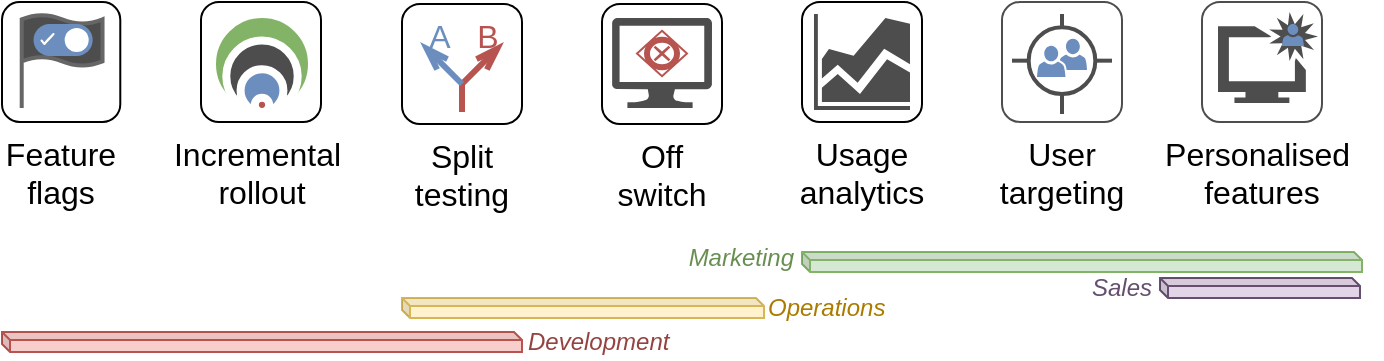 <mxfile version="20.8.10" type="device"><diagram name="Page-1" id="QDhfLIbvbl5jU2fZGouq"><mxGraphModel dx="1084" dy="813" grid="1" gridSize="10" guides="1" tooltips="1" connect="1" arrows="1" fold="1" page="1" pageScale="1" pageWidth="1169" pageHeight="827" math="0" shadow="0"><root><mxCell id="0"/><mxCell id="1" parent="0"/><mxCell id="45mF4wPFuxCTAecs9gJf-19" value="" style="group" parent="1" vertex="1" connectable="0"><mxGeometry x="220" y="80" width="690" height="110" as="geometry"/></mxCell><mxCell id="45mF4wPFuxCTAecs9gJf-10" value="Feature flags" style="rounded=1;whiteSpace=wrap;html=1;fontSize=16;labelPosition=center;verticalLabelPosition=bottom;align=center;verticalAlign=top;fillColor=none;" parent="45mF4wPFuxCTAecs9gJf-19" vertex="1"><mxGeometry width="59.143" height="60" as="geometry"/></mxCell><mxCell id="45mF4wPFuxCTAecs9gJf-2" value="" style="html=1;verticalLabelPosition=bottom;align=center;labelBackgroundColor=#ffffff;verticalAlign=top;strokeWidth=2;strokeColor=#666666;shadow=0;dashed=0;shape=mxgraph.ios7.icons.flag;fontSize=16;fillColor=#4D4D4D;fontColor=#333333;" parent="45mF4wPFuxCTAecs9gJf-19" vertex="1"><mxGeometry x="9.857" y="6" width="40.414" height="47" as="geometry"/></mxCell><mxCell id="45mF4wPFuxCTAecs9gJf-3" value="" style="fillColor=#6C8EBF;strokeColor=none;rounded=1;arcSize=50;sketch=0;hachureGap=4;pointerEvents=0;fontFamily=Architects Daughter;fontSource=https%3A%2F%2Ffonts.googleapis.com%2Fcss%3Ffamily%3DArchitects%2BDaughter;fontSize=20;" parent="45mF4wPFuxCTAecs9gJf-19" vertex="1"><mxGeometry x="15.771" y="11" width="29.571" height="16" as="geometry"/></mxCell><mxCell id="45mF4wPFuxCTAecs9gJf-4" value="" style="shape=ellipse;strokeColor=none;fillColor=#ffffff;sketch=0;hachureGap=4;pointerEvents=0;fontFamily=Architects Daughter;fontSource=https%3A%2F%2Ffonts.googleapis.com%2Fcss%3Ffamily%3DArchitects%2BDaughter;fontSize=20;" parent="45mF4wPFuxCTAecs9gJf-3" vertex="1"><mxGeometry x="1" y="0.5" width="12" height="12" relative="1" as="geometry"><mxPoint x="-14" y="-6" as="offset"/></mxGeometry></mxCell><mxCell id="45mF4wPFuxCTAecs9gJf-5" value="" style="html=1;shadow=0;dashed=0;shape=mxgraph.atlassian.check;strokeColor=#ffffff;sketch=1;hachureGap=4;pointerEvents=0;fontFamily=Architects Daughter;fontSource=https%3A%2F%2Ffonts.googleapis.com%2Fcss%3Ffamily%3DArchitects%2BDaughter;fontSize=20;" parent="45mF4wPFuxCTAecs9gJf-3" vertex="1"><mxGeometry y="0.5" width="6" height="5" relative="1" as="geometry"><mxPoint x="4" y="-3" as="offset"/></mxGeometry></mxCell><mxCell id="45mF4wPFuxCTAecs9gJf-73" value="User targeting" style="rounded=1;whiteSpace=wrap;html=1;fontSize=16;labelPosition=center;verticalLabelPosition=bottom;align=center;verticalAlign=top;fillColor=none;strokeColor=#4D4D4D;" parent="1" vertex="1"><mxGeometry x="720" y="80" width="60" height="60" as="geometry"/></mxCell><mxCell id="45mF4wPFuxCTAecs9gJf-37" value="Incremental&amp;nbsp;&lt;br&gt;rollout" style="rounded=1;whiteSpace=wrap;html=1;fontSize=16;labelPosition=center;verticalLabelPosition=bottom;align=center;verticalAlign=top;fillColor=none;" parent="1" vertex="1"><mxGeometry x="319.5" y="80" width="60" height="60" as="geometry"/></mxCell><mxCell id="45mF4wPFuxCTAecs9gJf-18" value="" style="group" parent="1" vertex="1" connectable="0"><mxGeometry x="420" y="80" width="60" height="61" as="geometry"/></mxCell><mxCell id="45mF4wPFuxCTAecs9gJf-11" value="Split testing" style="rounded=1;whiteSpace=wrap;html=1;fontSize=16;labelPosition=center;verticalLabelPosition=bottom;align=center;verticalAlign=top;fillColor=none;" parent="45mF4wPFuxCTAecs9gJf-18" vertex="1"><mxGeometry y="1" width="60" height="60" as="geometry"/></mxCell><mxCell id="45mF4wPFuxCTAecs9gJf-13" value="" style="endArrow=openThin;html=1;rounded=0;fontSize=12;startSize=8;endSize=8;strokeWidth=3;strokeColor=#B85450;endFill=0;fillColor=#ffe6cc;" parent="45mF4wPFuxCTAecs9gJf-18" edge="1"><mxGeometry width="50" height="50" relative="1" as="geometry"><mxPoint x="30" y="55" as="sourcePoint"/><mxPoint x="50" y="21" as="targetPoint"/><Array as="points"><mxPoint x="30" y="41"/></Array></mxGeometry></mxCell><mxCell id="45mF4wPFuxCTAecs9gJf-14" value="" style="endArrow=openThin;html=1;rounded=0;fontSize=12;startSize=8;endSize=8;curved=1;strokeWidth=3;strokeColor=#6c8ebf;endFill=0;fillColor=#dae8fc;" parent="45mF4wPFuxCTAecs9gJf-18" edge="1"><mxGeometry width="50" height="50" relative="1" as="geometry"><mxPoint x="30" y="41" as="sourcePoint"/><mxPoint x="10" y="21" as="targetPoint"/></mxGeometry></mxCell><mxCell id="45mF4wPFuxCTAecs9gJf-15" value="A" style="text;html=1;strokeColor=none;fillColor=none;align=center;verticalAlign=middle;whiteSpace=wrap;rounded=0;fontSize=16;fontColor=#6C8EBF;" parent="45mF4wPFuxCTAecs9gJf-18" vertex="1"><mxGeometry x="9" y="2" width="20" height="30" as="geometry"/></mxCell><mxCell id="45mF4wPFuxCTAecs9gJf-16" value="B" style="text;html=1;strokeColor=none;fillColor=none;align=center;verticalAlign=middle;whiteSpace=wrap;rounded=0;fontSize=16;fontColor=#B85450;" parent="45mF4wPFuxCTAecs9gJf-18" vertex="1"><mxGeometry x="33" y="2" width="20" height="30" as="geometry"/></mxCell><mxCell id="45mF4wPFuxCTAecs9gJf-22" value="" style="group;fillColor=none;" parent="1" vertex="1" connectable="0"><mxGeometry x="620" y="80" width="60" height="60" as="geometry"/></mxCell><mxCell id="45mF4wPFuxCTAecs9gJf-21" value="Usage analytics" style="rounded=1;whiteSpace=wrap;html=1;fontSize=16;labelPosition=center;verticalLabelPosition=bottom;align=center;verticalAlign=top;fillColor=none;" parent="45mF4wPFuxCTAecs9gJf-22" vertex="1"><mxGeometry width="60" height="60" as="geometry"/></mxCell><mxCell id="45mF4wPFuxCTAecs9gJf-20" value="" style="sketch=0;aspect=fixed;pointerEvents=1;shadow=0;dashed=0;html=1;strokeColor=none;labelPosition=center;verticalLabelPosition=bottom;verticalAlign=top;align=center;fillColor=#4D4D4D;shape=mxgraph.mscae.general.graph;fontSize=16;" parent="45mF4wPFuxCTAecs9gJf-22" vertex="1"><mxGeometry x="6" y="6" width="48" height="48" as="geometry"/></mxCell><mxCell id="45mF4wPFuxCTAecs9gJf-63" value="" style="group" parent="1" vertex="1" connectable="0"><mxGeometry x="325" y="85" width="50" height="50" as="geometry"/></mxCell><mxCell id="45mF4wPFuxCTAecs9gJf-59" value="" style="ellipse;html=1;strokeWidth=4;fillColor=#82B366;strokeColor=#FFFFFF;shadow=0;fontSize=10;align=center;fontStyle=0;whiteSpace=wrap;spacing=10;" parent="45mF4wPFuxCTAecs9gJf-63" vertex="1"><mxGeometry y="1" width="50" height="50" as="geometry"/></mxCell><mxCell id="45mF4wPFuxCTAecs9gJf-60" value="" style="ellipse;html=1;strokeWidth=4;fillColor=#4D4D4D;strokeColor=#FFFFFF;shadow=0;fontSize=10;align=center;fontStyle=0;whiteSpace=wrap;spacing=10;" parent="45mF4wPFuxCTAecs9gJf-63" vertex="1"><mxGeometry x="7.143" y="14.286" width="35.714" height="35.714" as="geometry"/></mxCell><mxCell id="45mF4wPFuxCTAecs9gJf-61" value="" style="ellipse;html=1;strokeWidth=4;fillColor=#6C8EBF;strokeColor=#FFFFFF;shadow=0;fontSize=10;align=center;fontStyle=0;whiteSpace=wrap;spacing=10;" parent="45mF4wPFuxCTAecs9gJf-63" vertex="1"><mxGeometry x="14.286" y="28.571" width="21.429" height="21.429" as="geometry"/></mxCell><mxCell id="45mF4wPFuxCTAecs9gJf-62" value="" style="ellipse;html=1;strokeWidth=4;fillColor=#B85450;strokeColor=#FFFFFF;shadow=0;fontSize=10;align=center;fontStyle=0;whiteSpace=wrap;spacing=10;" parent="45mF4wPFuxCTAecs9gJf-63" vertex="1"><mxGeometry x="21.429" y="42.857" width="7.143" height="7.143" as="geometry"/></mxCell><mxCell id="45mF4wPFuxCTAecs9gJf-72" value="" style="group;strokeColor=none;" parent="1" vertex="1" connectable="0"><mxGeometry x="725" y="86" width="50" height="53.33" as="geometry"/></mxCell><mxCell id="45mF4wPFuxCTAecs9gJf-66" value="" style="ellipse;whiteSpace=wrap;html=1;aspect=fixed;fontSize=16;fillColor=none;strokeWidth=2;strokeColor=#4D4D4D;" parent="45mF4wPFuxCTAecs9gJf-72" vertex="1"><mxGeometry x="8.333" y="6.667" width="33.333" height="33.333" as="geometry"/></mxCell><mxCell id="45mF4wPFuxCTAecs9gJf-67" value="" style="endArrow=none;html=1;rounded=0;fontSize=12;startSize=8;endSize=8;curved=1;strokeWidth=2;exitX=0;exitY=0.5;exitDx=0;exitDy=0;strokeColor=#4D4D4D;" parent="45mF4wPFuxCTAecs9gJf-72" source="45mF4wPFuxCTAecs9gJf-66" edge="1"><mxGeometry width="50" height="50" relative="1" as="geometry"><mxPoint x="8.333" y="-50" as="sourcePoint"/><mxPoint y="23.333" as="targetPoint"/></mxGeometry></mxCell><mxCell id="45mF4wPFuxCTAecs9gJf-68" value="" style="endArrow=none;html=1;rounded=0;fontSize=12;startSize=8;endSize=8;curved=1;strokeWidth=2;exitX=1;exitY=0.5;exitDx=0;exitDy=0;strokeColor=#4D4D4D;" parent="45mF4wPFuxCTAecs9gJf-72" source="45mF4wPFuxCTAecs9gJf-66" edge="1"><mxGeometry width="50" height="50" relative="1" as="geometry"><mxPoint x="33.333" y="15" as="sourcePoint"/><mxPoint x="50" y="23.333" as="targetPoint"/></mxGeometry></mxCell><mxCell id="45mF4wPFuxCTAecs9gJf-69" value="" style="endArrow=none;html=1;rounded=0;fontSize=12;startSize=8;endSize=8;curved=1;strokeWidth=2;exitX=0.5;exitY=0;exitDx=0;exitDy=0;strokeColor=#4D4D4D;" parent="45mF4wPFuxCTAecs9gJf-72" source="45mF4wPFuxCTAecs9gJf-66" edge="1"><mxGeometry width="50" height="50" relative="1" as="geometry"><mxPoint x="50" y="31.667" as="sourcePoint"/><mxPoint x="25" as="targetPoint"/></mxGeometry></mxCell><mxCell id="45mF4wPFuxCTAecs9gJf-70" value="" style="endArrow=none;html=1;rounded=0;fontSize=12;startSize=8;endSize=8;curved=1;strokeWidth=2;exitX=0.5;exitY=1;exitDx=0;exitDy=0;strokeColor=#4D4D4D;entryX=0.5;entryY=1;entryDx=0;entryDy=0;sourcePerimeterSpacing=-2;" parent="45mF4wPFuxCTAecs9gJf-72" source="45mF4wPFuxCTAecs9gJf-66" edge="1"><mxGeometry width="50" height="50" relative="1" as="geometry"><mxPoint x="58.333" y="40" as="sourcePoint"/><mxPoint x="25" y="50" as="targetPoint"/></mxGeometry></mxCell><mxCell id="45mF4wPFuxCTAecs9gJf-71" value="" style="sketch=0;pointerEvents=1;shadow=0;dashed=0;html=1;strokeColor=none;fillColor=#6C8EBF;labelPosition=center;verticalLabelPosition=bottom;verticalAlign=top;outlineConnect=0;align=center;shape=mxgraph.office.users.users_two;fontSize=16;" parent="45mF4wPFuxCTAecs9gJf-72" vertex="1"><mxGeometry x="12.5" y="12.333" width="25" height="19.167" as="geometry"/></mxCell><mxCell id="45mF4wPFuxCTAecs9gJf-75" value="Personalised&amp;nbsp;&lt;br&gt;features" style="rounded=1;whiteSpace=wrap;html=1;fontSize=16;labelPosition=center;verticalLabelPosition=bottom;align=center;verticalAlign=top;fillColor=none;strokeColor=#4D4D4D;" parent="1" vertex="1"><mxGeometry x="820" y="80" width="60" height="60" as="geometry"/></mxCell><mxCell id="45mF4wPFuxCTAecs9gJf-79" value="" style="sketch=0;html=1;aspect=fixed;strokeColor=none;shadow=0;fillColor=#4D4D4D;verticalAlign=top;labelPosition=center;verticalLabelPosition=bottom;shape=mxgraph.gcp2.enhance_ui_2;fontSize=16;" parent="1" vertex="1"><mxGeometry x="828" y="85" width="50" height="45.5" as="geometry"/></mxCell><mxCell id="45mF4wPFuxCTAecs9gJf-80" value="" style="sketch=0;pointerEvents=1;shadow=0;dashed=0;html=1;strokeColor=none;fillColor=#6C8EBF;labelPosition=center;verticalLabelPosition=bottom;verticalAlign=top;outlineConnect=0;align=center;shape=mxgraph.office.users.user;fontSize=16;" parent="1" vertex="1"><mxGeometry x="860" y="91" width="11" height="11" as="geometry"/></mxCell><mxCell id="45mF4wPFuxCTAecs9gJf-81" value="Off switch" style="rounded=1;whiteSpace=wrap;html=1;fontSize=16;labelPosition=center;verticalLabelPosition=bottom;align=center;verticalAlign=top;fillColor=none;" parent="1" vertex="1"><mxGeometry x="520" y="81" width="60" height="60" as="geometry"/></mxCell><mxCell id="45mF4wPFuxCTAecs9gJf-82" value="" style="sketch=0;aspect=fixed;pointerEvents=1;shadow=0;dashed=0;html=1;strokeColor=none;labelPosition=center;verticalLabelPosition=bottom;verticalAlign=top;align=center;fillColor=#4D4D4D;shape=mxgraph.azure.computer;fontSize=16;" parent="1" vertex="1"><mxGeometry x="525" y="88" width="50" height="45" as="geometry"/></mxCell><mxCell id="45mF4wPFuxCTAecs9gJf-86" value="" style="points=[[0.25,0.25,0],[0.5,0,0],[0.75,0.25,0],[1,0.5,0],[0.75,0.75,0],[0.5,1,0],[0.25,0.75,0],[0,0.5,0]];shape=mxgraph.bpmn.gateway2;html=1;verticalLabelPosition=bottom;labelBackgroundColor=#ffffff;verticalAlign=top;align=center;perimeter=rhombusPerimeter;outlineConnect=0;outline=end;symbol=cancel;fontSize=16;fillColor=none;strokeColor=#B85450;" parent="1" vertex="1"><mxGeometry x="537.5" y="94.38" width="25" height="22.75" as="geometry"/></mxCell><mxCell id="45mF4wPFuxCTAecs9gJf-88" value="" style="shape=cube;whiteSpace=wrap;html=1;boundedLbl=1;backgroundOutline=1;darkOpacity=0.05;darkOpacity2=0.1;fontSize=13;size=4;labelPosition=right;verticalLabelPosition=middle;align=left;verticalAlign=middle;fontStyle=2;fillColor=#d5e8d4;strokeColor=#82b366;" parent="1" vertex="1"><mxGeometry x="620" y="205" width="280" height="10" as="geometry"/></mxCell><mxCell id="45mF4wPFuxCTAecs9gJf-89" value="" style="shape=cube;whiteSpace=wrap;html=1;boundedLbl=1;backgroundOutline=1;darkOpacity=0.05;darkOpacity2=0.1;fontSize=13;size=4;labelPosition=right;verticalLabelPosition=middle;align=left;verticalAlign=middle;fontStyle=2;fillColor=#e1d5e7;strokeColor=#654E70;fontColor=#654E70;" parent="1" vertex="1"><mxGeometry x="799" y="218" width="100" height="10" as="geometry"/></mxCell><mxCell id="45mF4wPFuxCTAecs9gJf-90" value="" style="shape=cube;whiteSpace=wrap;html=1;boundedLbl=1;backgroundOutline=1;darkOpacity=0.05;darkOpacity2=0.1;fontSize=13;size=4;labelPosition=right;verticalLabelPosition=middle;align=left;verticalAlign=middle;fontStyle=2;fillColor=#fff2cc;strokeColor=#d6b656;" parent="1" vertex="1"><mxGeometry x="420" y="228" width="181" height="10" as="geometry"/></mxCell><mxCell id="45mF4wPFuxCTAecs9gJf-91" value="" style="shape=cube;whiteSpace=wrap;html=1;boundedLbl=1;backgroundOutline=1;darkOpacity=0.05;darkOpacity2=0.1;fontSize=13;size=4;labelPosition=right;verticalLabelPosition=middle;align=left;verticalAlign=middle;fontStyle=2;fillColor=#f8cecc;strokeColor=#b85450;" parent="1" vertex="1"><mxGeometry x="220" y="245" width="260" height="10" as="geometry"/></mxCell><mxCell id="45mF4wPFuxCTAecs9gJf-92" value="Marketing" style="text;html=1;strokeColor=none;fillColor=none;align=right;verticalAlign=middle;whiteSpace=wrap;rounded=0;fontSize=12;fontStyle=2;fontColor=#688F51;" parent="1" vertex="1"><mxGeometry x="558" y="198" width="60" height="20" as="geometry"/></mxCell><mxCell id="45mF4wPFuxCTAecs9gJf-93" value="Sales" style="text;html=1;strokeColor=none;fillColor=none;align=right;verticalAlign=middle;whiteSpace=wrap;rounded=0;fontSize=12;fontStyle=2;fontColor=#654E70;" parent="1" vertex="1"><mxGeometry x="737" y="214.5" width="60" height="17" as="geometry"/></mxCell><mxCell id="45mF4wPFuxCTAecs9gJf-94" value="Operations" style="text;html=1;strokeColor=none;fillColor=none;align=left;verticalAlign=middle;whiteSpace=wrap;rounded=0;fontSize=12;fontStyle=2;fontColor=#AB7B00;" parent="1" vertex="1"><mxGeometry x="601" y="224.5" width="60" height="17" as="geometry"/></mxCell><mxCell id="45mF4wPFuxCTAecs9gJf-95" value="Development" style="text;html=1;strokeColor=none;fillColor=none;align=left;verticalAlign=middle;whiteSpace=wrap;rounded=0;fontSize=12;fontStyle=2;fontColor=#944440;" parent="1" vertex="1"><mxGeometry x="480.5" y="241.5" width="60" height="17" as="geometry"/></mxCell></root></mxGraphModel></diagram></mxfile>